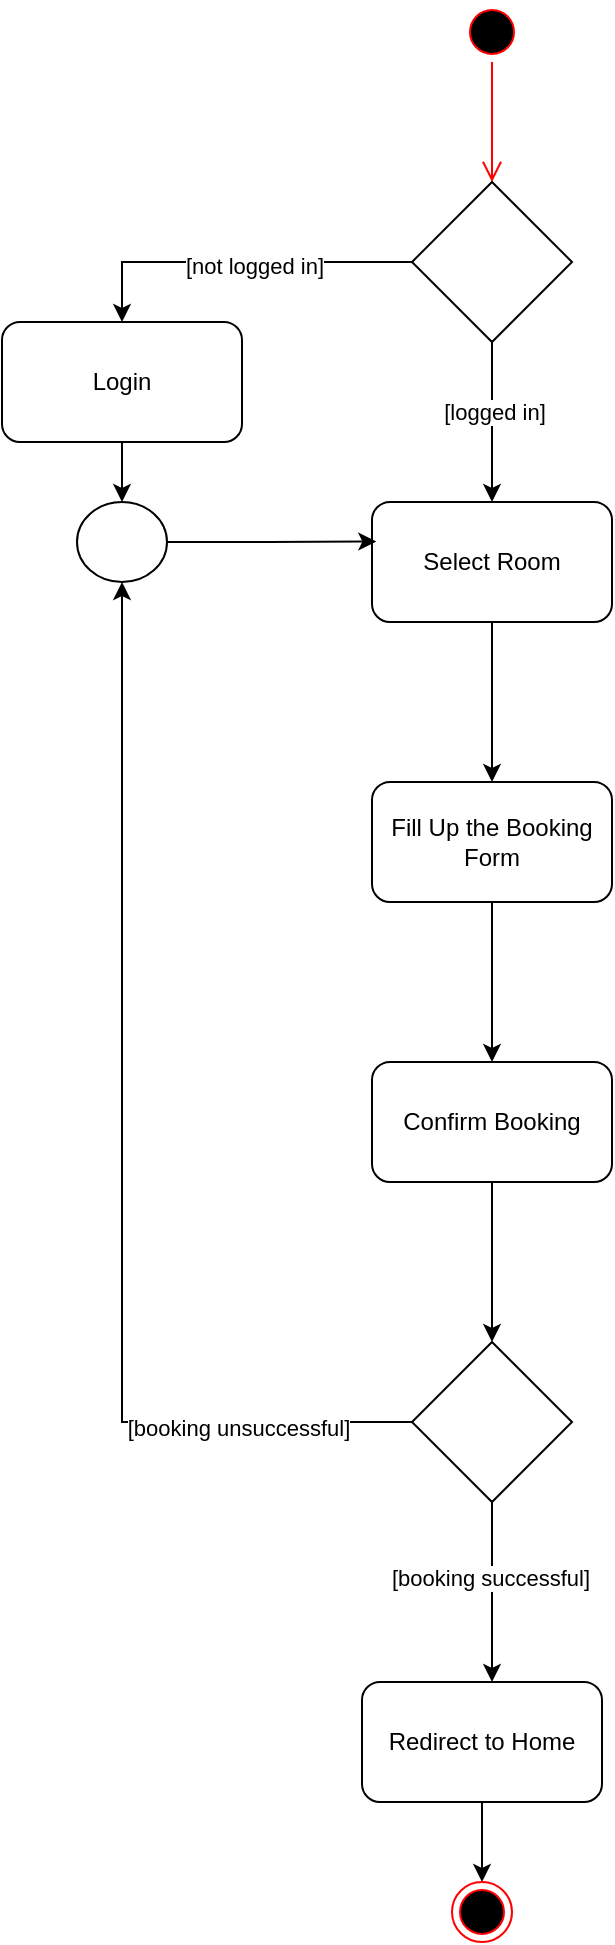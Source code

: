 <mxfile version="22.1.11" type="device">
  <diagram name="Page-1" id="xsvv04bb4XRKdYwWgKeC">
    <mxGraphModel dx="873" dy="1304" grid="1" gridSize="10" guides="1" tooltips="1" connect="1" arrows="1" fold="1" page="1" pageScale="1" pageWidth="850" pageHeight="1100" math="0" shadow="0">
      <root>
        <mxCell id="0" />
        <mxCell id="1" parent="0" />
        <mxCell id="V2m373hzKnzWXpH0OtDa-1" value="" style="ellipse;html=1;shape=startState;fillColor=#000000;strokeColor=#ff0000;" vertex="1" parent="1">
          <mxGeometry x="410" y="40" width="30" height="30" as="geometry" />
        </mxCell>
        <mxCell id="V2m373hzKnzWXpH0OtDa-2" value="" style="edgeStyle=orthogonalEdgeStyle;html=1;verticalAlign=bottom;endArrow=open;endSize=8;strokeColor=#ff0000;rounded=0;" edge="1" source="V2m373hzKnzWXpH0OtDa-1" parent="1">
          <mxGeometry relative="1" as="geometry">
            <mxPoint x="425" y="130" as="targetPoint" />
          </mxGeometry>
        </mxCell>
        <mxCell id="V2m373hzKnzWXpH0OtDa-21" value="" style="edgeStyle=orthogonalEdgeStyle;rounded=0;orthogonalLoop=1;jettySize=auto;html=1;" edge="1" parent="1" source="V2m373hzKnzWXpH0OtDa-4" target="V2m373hzKnzWXpH0OtDa-20">
          <mxGeometry relative="1" as="geometry">
            <Array as="points">
              <mxPoint x="240" y="170" />
            </Array>
          </mxGeometry>
        </mxCell>
        <mxCell id="V2m373hzKnzWXpH0OtDa-22" value="[not logged in]" style="edgeLabel;html=1;align=center;verticalAlign=middle;resizable=0;points=[];" vertex="1" connectable="0" parent="V2m373hzKnzWXpH0OtDa-21">
          <mxGeometry x="-0.096" y="2" relative="1" as="geometry">
            <mxPoint as="offset" />
          </mxGeometry>
        </mxCell>
        <mxCell id="V2m373hzKnzWXpH0OtDa-4" value="" style="rhombus;whiteSpace=wrap;html=1;" vertex="1" parent="1">
          <mxGeometry x="385" y="130" width="80" height="80" as="geometry" />
        </mxCell>
        <mxCell id="V2m373hzKnzWXpH0OtDa-5" value="" style="endArrow=classic;html=1;rounded=0;exitX=0.5;exitY=1;exitDx=0;exitDy=0;" edge="1" parent="1" source="V2m373hzKnzWXpH0OtDa-4">
          <mxGeometry width="50" height="50" relative="1" as="geometry">
            <mxPoint x="460" y="270" as="sourcePoint" />
            <mxPoint x="425" y="290" as="targetPoint" />
          </mxGeometry>
        </mxCell>
        <mxCell id="V2m373hzKnzWXpH0OtDa-6" value="[logged in]" style="edgeLabel;html=1;align=center;verticalAlign=middle;resizable=0;points=[];" vertex="1" connectable="0" parent="V2m373hzKnzWXpH0OtDa-5">
          <mxGeometry x="-0.14" y="1" relative="1" as="geometry">
            <mxPoint as="offset" />
          </mxGeometry>
        </mxCell>
        <mxCell id="V2m373hzKnzWXpH0OtDa-9" value="" style="edgeStyle=orthogonalEdgeStyle;rounded=0;orthogonalLoop=1;jettySize=auto;html=1;" edge="1" parent="1" source="V2m373hzKnzWXpH0OtDa-7" target="V2m373hzKnzWXpH0OtDa-8">
          <mxGeometry relative="1" as="geometry" />
        </mxCell>
        <mxCell id="V2m373hzKnzWXpH0OtDa-7" value="Select Room" style="rounded=1;whiteSpace=wrap;html=1;" vertex="1" parent="1">
          <mxGeometry x="365" y="290" width="120" height="60" as="geometry" />
        </mxCell>
        <mxCell id="V2m373hzKnzWXpH0OtDa-11" value="" style="edgeStyle=orthogonalEdgeStyle;rounded=0;orthogonalLoop=1;jettySize=auto;html=1;" edge="1" parent="1" source="V2m373hzKnzWXpH0OtDa-8" target="V2m373hzKnzWXpH0OtDa-10">
          <mxGeometry relative="1" as="geometry" />
        </mxCell>
        <mxCell id="V2m373hzKnzWXpH0OtDa-8" value="Fill Up the Booking Form" style="whiteSpace=wrap;html=1;rounded=1;" vertex="1" parent="1">
          <mxGeometry x="365" y="430" width="120" height="60" as="geometry" />
        </mxCell>
        <mxCell id="V2m373hzKnzWXpH0OtDa-13" style="edgeStyle=orthogonalEdgeStyle;rounded=0;orthogonalLoop=1;jettySize=auto;html=1;entryX=0.5;entryY=0;entryDx=0;entryDy=0;" edge="1" parent="1" source="V2m373hzKnzWXpH0OtDa-10" target="V2m373hzKnzWXpH0OtDa-12">
          <mxGeometry relative="1" as="geometry" />
        </mxCell>
        <mxCell id="V2m373hzKnzWXpH0OtDa-10" value="Confirm Booking" style="whiteSpace=wrap;html=1;rounded=1;" vertex="1" parent="1">
          <mxGeometry x="365" y="570" width="120" height="60" as="geometry" />
        </mxCell>
        <mxCell id="V2m373hzKnzWXpH0OtDa-15" value="" style="edgeStyle=orthogonalEdgeStyle;rounded=0;orthogonalLoop=1;jettySize=auto;html=1;" edge="1" parent="1" source="V2m373hzKnzWXpH0OtDa-12">
          <mxGeometry relative="1" as="geometry">
            <mxPoint x="425.0" y="880" as="targetPoint" />
          </mxGeometry>
        </mxCell>
        <mxCell id="V2m373hzKnzWXpH0OtDa-16" value="[booking successful]" style="edgeLabel;html=1;align=center;verticalAlign=middle;resizable=0;points=[];" vertex="1" connectable="0" parent="V2m373hzKnzWXpH0OtDa-15">
          <mxGeometry x="-0.171" y="-1" relative="1" as="geometry">
            <mxPoint as="offset" />
          </mxGeometry>
        </mxCell>
        <mxCell id="V2m373hzKnzWXpH0OtDa-25" style="edgeStyle=orthogonalEdgeStyle;rounded=0;orthogonalLoop=1;jettySize=auto;html=1;entryX=0.5;entryY=1;entryDx=0;entryDy=0;" edge="1" parent="1" source="V2m373hzKnzWXpH0OtDa-12" target="V2m373hzKnzWXpH0OtDa-23">
          <mxGeometry relative="1" as="geometry" />
        </mxCell>
        <mxCell id="V2m373hzKnzWXpH0OtDa-27" value="[booking unsuccessful]" style="edgeLabel;html=1;align=center;verticalAlign=middle;resizable=0;points=[];" vertex="1" connectable="0" parent="V2m373hzKnzWXpH0OtDa-25">
          <mxGeometry x="-0.69" y="3" relative="1" as="geometry">
            <mxPoint as="offset" />
          </mxGeometry>
        </mxCell>
        <mxCell id="V2m373hzKnzWXpH0OtDa-12" value="" style="rhombus;whiteSpace=wrap;html=1;" vertex="1" parent="1">
          <mxGeometry x="385" y="710" width="80" height="80" as="geometry" />
        </mxCell>
        <mxCell id="V2m373hzKnzWXpH0OtDa-29" style="edgeStyle=orthogonalEdgeStyle;rounded=0;orthogonalLoop=1;jettySize=auto;html=1;" edge="1" parent="1" source="V2m373hzKnzWXpH0OtDa-17">
          <mxGeometry relative="1" as="geometry">
            <mxPoint x="420" y="980" as="targetPoint" />
          </mxGeometry>
        </mxCell>
        <mxCell id="V2m373hzKnzWXpH0OtDa-17" value="Redirect to Home" style="rounded=1;whiteSpace=wrap;html=1;" vertex="1" parent="1">
          <mxGeometry x="360" y="880" width="120" height="60" as="geometry" />
        </mxCell>
        <mxCell id="V2m373hzKnzWXpH0OtDa-24" value="" style="edgeStyle=orthogonalEdgeStyle;rounded=0;orthogonalLoop=1;jettySize=auto;html=1;" edge="1" parent="1" source="V2m373hzKnzWXpH0OtDa-20" target="V2m373hzKnzWXpH0OtDa-23">
          <mxGeometry relative="1" as="geometry" />
        </mxCell>
        <mxCell id="V2m373hzKnzWXpH0OtDa-20" value="Login" style="rounded=1;whiteSpace=wrap;html=1;" vertex="1" parent="1">
          <mxGeometry x="180" y="200" width="120" height="60" as="geometry" />
        </mxCell>
        <mxCell id="V2m373hzKnzWXpH0OtDa-23" value="" style="ellipse;whiteSpace=wrap;html=1;rounded=1;" vertex="1" parent="1">
          <mxGeometry x="217.5" y="290" width="45" height="40" as="geometry" />
        </mxCell>
        <mxCell id="V2m373hzKnzWXpH0OtDa-26" style="edgeStyle=orthogonalEdgeStyle;rounded=0;orthogonalLoop=1;jettySize=auto;html=1;entryX=0.018;entryY=0.329;entryDx=0;entryDy=0;entryPerimeter=0;" edge="1" parent="1" source="V2m373hzKnzWXpH0OtDa-23" target="V2m373hzKnzWXpH0OtDa-7">
          <mxGeometry relative="1" as="geometry">
            <mxPoint x="360" y="310" as="targetPoint" />
          </mxGeometry>
        </mxCell>
        <mxCell id="V2m373hzKnzWXpH0OtDa-30" value="" style="ellipse;html=1;shape=endState;fillColor=#000000;strokeColor=#ff0000;" vertex="1" parent="1">
          <mxGeometry x="405" y="980" width="30" height="30" as="geometry" />
        </mxCell>
      </root>
    </mxGraphModel>
  </diagram>
</mxfile>
